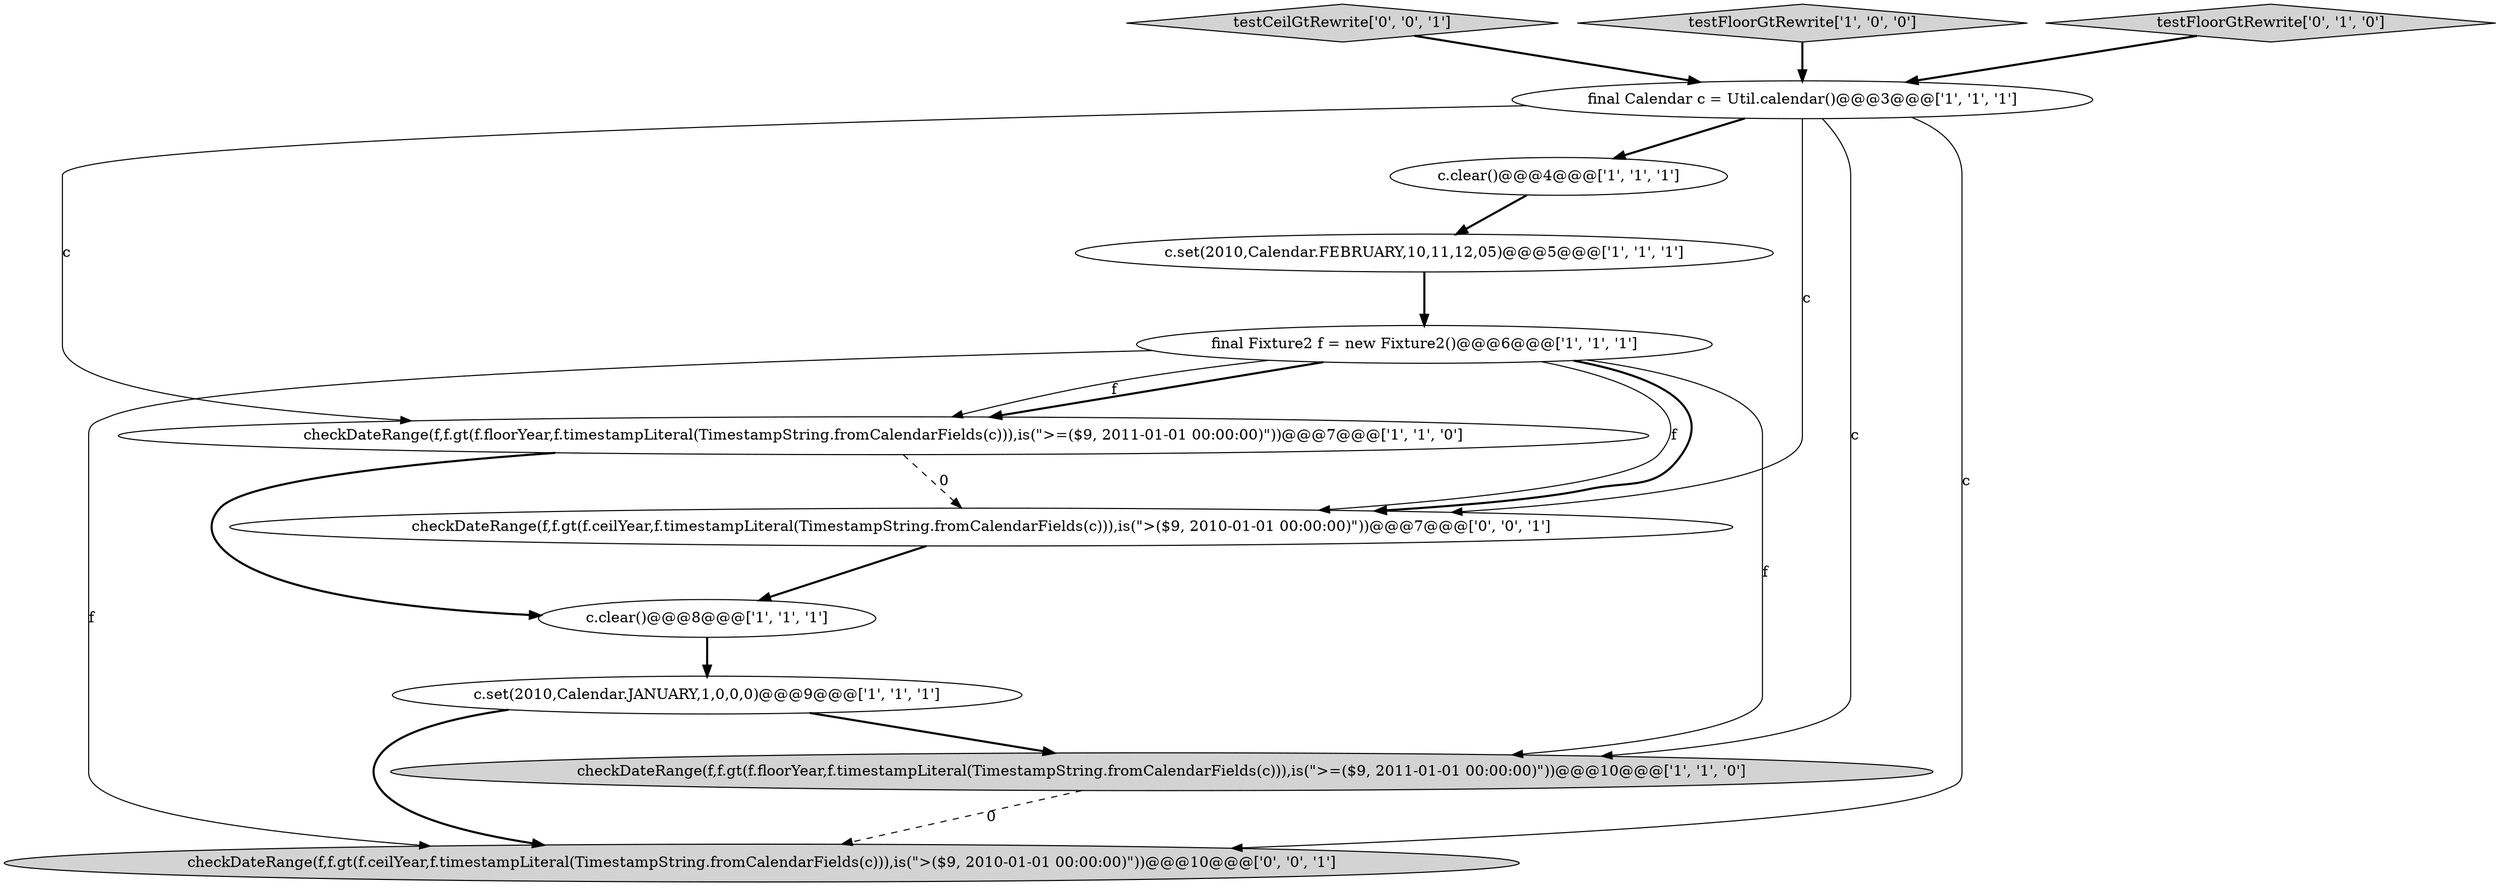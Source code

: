 digraph {
2 [style = filled, label = "final Fixture2 f = new Fixture2()@@@6@@@['1', '1', '1']", fillcolor = white, shape = ellipse image = "AAA0AAABBB1BBB"];
4 [style = filled, label = "checkDateRange(f,f.gt(f.floorYear,f.timestampLiteral(TimestampString.fromCalendarFields(c))),is(\">=($9, 2011-01-01 00:00:00)\"))@@@10@@@['1', '1', '0']", fillcolor = lightgray, shape = ellipse image = "AAA0AAABBB1BBB"];
8 [style = filled, label = "c.clear()@@@4@@@['1', '1', '1']", fillcolor = white, shape = ellipse image = "AAA0AAABBB1BBB"];
7 [style = filled, label = "c.set(2010,Calendar.FEBRUARY,10,11,12,05)@@@5@@@['1', '1', '1']", fillcolor = white, shape = ellipse image = "AAA0AAABBB1BBB"];
11 [style = filled, label = "testCeilGtRewrite['0', '0', '1']", fillcolor = lightgray, shape = diamond image = "AAA0AAABBB3BBB"];
3 [style = filled, label = "checkDateRange(f,f.gt(f.floorYear,f.timestampLiteral(TimestampString.fromCalendarFields(c))),is(\">=($9, 2011-01-01 00:00:00)\"))@@@7@@@['1', '1', '0']", fillcolor = white, shape = ellipse image = "AAA0AAABBB1BBB"];
6 [style = filled, label = "testFloorGtRewrite['1', '0', '0']", fillcolor = lightgray, shape = diamond image = "AAA0AAABBB1BBB"];
12 [style = filled, label = "checkDateRange(f,f.gt(f.ceilYear,f.timestampLiteral(TimestampString.fromCalendarFields(c))),is(\">($9, 2010-01-01 00:00:00)\"))@@@10@@@['0', '0', '1']", fillcolor = lightgray, shape = ellipse image = "AAA0AAABBB3BBB"];
1 [style = filled, label = "c.clear()@@@8@@@['1', '1', '1']", fillcolor = white, shape = ellipse image = "AAA0AAABBB1BBB"];
10 [style = filled, label = "checkDateRange(f,f.gt(f.ceilYear,f.timestampLiteral(TimestampString.fromCalendarFields(c))),is(\">($9, 2010-01-01 00:00:00)\"))@@@7@@@['0', '0', '1']", fillcolor = white, shape = ellipse image = "AAA0AAABBB3BBB"];
5 [style = filled, label = "final Calendar c = Util.calendar()@@@3@@@['1', '1', '1']", fillcolor = white, shape = ellipse image = "AAA0AAABBB1BBB"];
0 [style = filled, label = "c.set(2010,Calendar.JANUARY,1,0,0,0)@@@9@@@['1', '1', '1']", fillcolor = white, shape = ellipse image = "AAA0AAABBB1BBB"];
9 [style = filled, label = "testFloorGtRewrite['0', '1', '0']", fillcolor = lightgray, shape = diamond image = "AAA0AAABBB2BBB"];
5->8 [style = bold, label=""];
3->1 [style = bold, label=""];
2->12 [style = solid, label="f"];
0->12 [style = bold, label=""];
2->10 [style = solid, label="f"];
2->3 [style = bold, label=""];
5->4 [style = solid, label="c"];
5->12 [style = solid, label="c"];
1->0 [style = bold, label=""];
5->3 [style = solid, label="c"];
2->10 [style = bold, label=""];
2->4 [style = solid, label="f"];
8->7 [style = bold, label=""];
4->12 [style = dashed, label="0"];
6->5 [style = bold, label=""];
11->5 [style = bold, label=""];
0->4 [style = bold, label=""];
7->2 [style = bold, label=""];
9->5 [style = bold, label=""];
3->10 [style = dashed, label="0"];
5->10 [style = solid, label="c"];
10->1 [style = bold, label=""];
2->3 [style = solid, label="f"];
}
